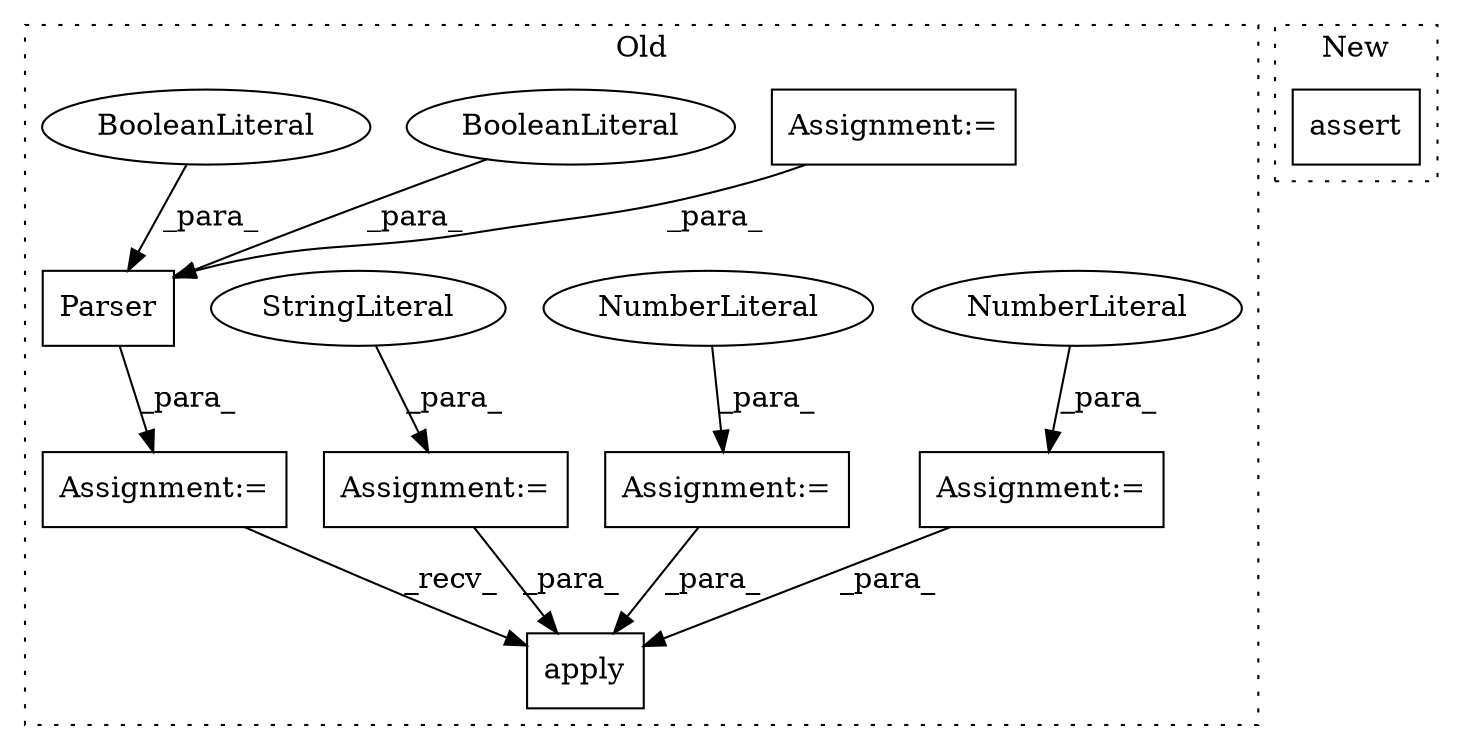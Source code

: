 digraph G {
subgraph cluster0 {
1 [label="apply" a="32" s="1894,1925" l="6,1" shape="box"];
3 [label="Assignment:=" a="7" s="1557" l="1" shape="box"];
4 [label="NumberLiteral" a="34" s="1558" l="1" shape="ellipse"];
5 [label="Assignment:=" a="7" s="1573" l="1" shape="box"];
6 [label="NumberLiteral" a="34" s="1574" l="1" shape="ellipse"];
7 [label="Assignment:=" a="7" s="1658" l="1" shape="box"];
8 [label="Assignment:=" a="7" s="1842" l="1" shape="box"];
9 [label="StringLiteral" a="45" s="1659" l="29" shape="ellipse"];
10 [label="Assignment:=" a="7" s="1702" l="1" shape="box"];
11 [label="Parser" a="32" s="1843,1873" l="7,1" shape="box"];
12 [label="BooleanLiteral" a="9" s="1855" l="4" shape="ellipse"];
13 [label="BooleanLiteral" a="9" s="1860" l="4" shape="ellipse"];
label = "Old";
style="dotted";
}
subgraph cluster1 {
2 [label="assert" a="6" s="1841" l="7" shape="box"];
label = "New";
style="dotted";
}
3 -> 1 [label="_para_"];
4 -> 3 [label="_para_"];
5 -> 1 [label="_para_"];
6 -> 5 [label="_para_"];
7 -> 1 [label="_para_"];
8 -> 1 [label="_recv_"];
9 -> 7 [label="_para_"];
10 -> 11 [label="_para_"];
11 -> 8 [label="_para_"];
12 -> 11 [label="_para_"];
13 -> 11 [label="_para_"];
}